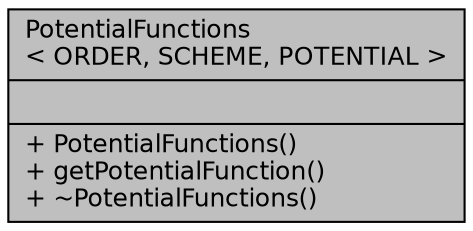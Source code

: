 digraph "PotentialFunctions&lt; ORDER, SCHEME, POTENTIAL &gt;"
{
  bgcolor="transparent";
  edge [fontname="Helvetica",fontsize="12",labelfontname="Helvetica",labelfontsize="12"];
  node [fontname="Helvetica",fontsize="12",shape=record];
  Node5 [label="{PotentialFunctions\l\< ORDER, SCHEME, POTENTIAL \>\n||+ PotentialFunctions()\l+ getPotentialFunction()\l+ ~PotentialFunctions()\l}",height=0.2,width=0.4,color="black", fillcolor="grey75", style="filled", fontcolor="black"];
}
